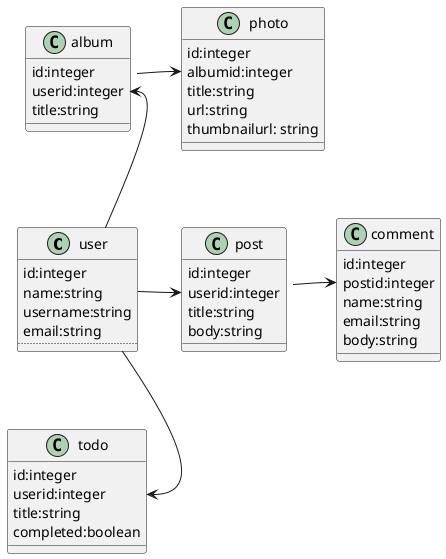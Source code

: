 @startuml

'skinparam linetype polyline
'skinparam linetype ortho
class user {
    id:integer
    name:string
    username:string
    email:string
    ....
}
class post {
    id:integer
    userid:integer
    title:string
    body:string

}

class comment {
    id:integer
    postid:integer
    name:string
    email:string
    body:string
}

class album {
    id:integer
    userid:integer
    title:string
}

class photo {
    id:integer
    albumid:integer
    title:string
    url:string
    thumbnailurl: string
}

class todo {
    id:integer
    userid:integer
    title:string
    completed:boolean
}
user -right-> post::userid
post -right-> comment::postid
user -up-> album::userid
album -right-> photo::albumid
user --> todo::userid


@enduml